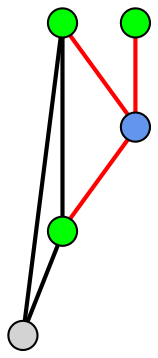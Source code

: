 graph g {
	graph [K=1,
		outputorder=edgesfirst,
		splines=line
	];
	node [fixedsize=true,
		fontname=Arial,
		fontsize=10,
		label="\N",
		shape=circle,
		style=filled
	];
	edge [arrowhead=none,
		penwidth=2
	];

	2	[height=0.19444,
		pos="208.27,136.74",
		label="",
		width=0.19444,
		style=filled, 
		fillcolor=green];
	1	[height=0.19444,
		pos="164.11,110.71",
		label="",
		width=0.19444];
	2 -- 1;
	3	[height=0.19444,
		pos="258.98,119.05",
		label="",
		width=0.19444,
		style=filled, 
		fillcolor=cornflowerblue];
	3 -- 2[color=red];
	4	[height=0.19444,
		pos="181.51,140.94",
		label="",
		width=0.19444,
		style=filled, 
		fillcolor=green];
	4 -- 2;
	4 -- 1;
	4 -- 3[color=red];
	5	[height=0.19444,
		pos="181.51,140.94",
		label="",
		width=0.19444,
		style=filled, 
		fillcolor=green];
	5 -- 3[color=red];

}
